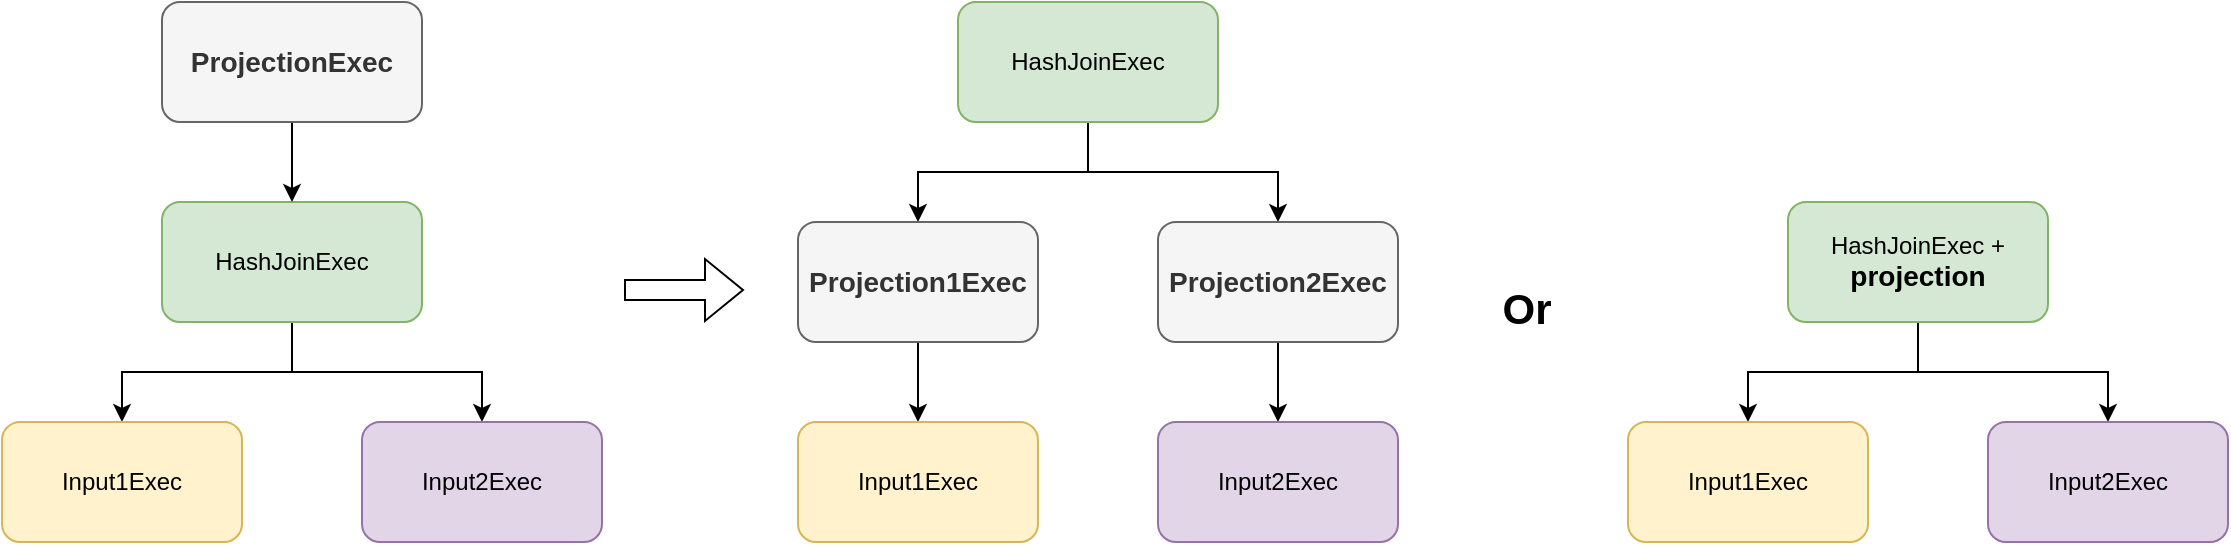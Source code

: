 <mxfile version="24.2.5" type="device">
  <diagram name="第 1 页" id="BPC7siN4uiEX5nLekAeH">
    <mxGraphModel dx="2074" dy="1196" grid="1" gridSize="10" guides="1" tooltips="1" connect="1" arrows="1" fold="1" page="1" pageScale="1" pageWidth="827" pageHeight="1169" math="0" shadow="0">
      <root>
        <mxCell id="0" />
        <mxCell id="1" parent="0" />
        <mxCell id="x13RwDf_00Q8kAw4IzcE-7" style="edgeStyle=orthogonalEdgeStyle;rounded=0;orthogonalLoop=1;jettySize=auto;html=1;entryX=0.5;entryY=0;entryDx=0;entryDy=0;" parent="1" source="x13RwDf_00Q8kAw4IzcE-1" target="x13RwDf_00Q8kAw4IzcE-4" edge="1">
          <mxGeometry relative="1" as="geometry" />
        </mxCell>
        <mxCell id="x13RwDf_00Q8kAw4IzcE-8" style="edgeStyle=orthogonalEdgeStyle;rounded=0;orthogonalLoop=1;jettySize=auto;html=1;" parent="1" source="x13RwDf_00Q8kAw4IzcE-1" target="x13RwDf_00Q8kAw4IzcE-5" edge="1">
          <mxGeometry relative="1" as="geometry" />
        </mxCell>
        <mxCell id="x13RwDf_00Q8kAw4IzcE-1" value="HashJoinExec" style="rounded=1;whiteSpace=wrap;html=1;fillColor=#d5e8d4;strokeColor=#82b366;" parent="1" vertex="1">
          <mxGeometry x="190" y="300" width="130" height="60" as="geometry" />
        </mxCell>
        <mxCell id="x13RwDf_00Q8kAw4IzcE-3" value="" style="edgeStyle=orthogonalEdgeStyle;rounded=0;orthogonalLoop=1;jettySize=auto;html=1;" parent="1" source="x13RwDf_00Q8kAw4IzcE-2" target="x13RwDf_00Q8kAw4IzcE-1" edge="1">
          <mxGeometry relative="1" as="geometry" />
        </mxCell>
        <mxCell id="x13RwDf_00Q8kAw4IzcE-2" value="&lt;b&gt;&lt;font style=&quot;font-size: 14px;&quot;&gt;ProjectionExec&lt;/font&gt;&lt;/b&gt;" style="rounded=1;whiteSpace=wrap;html=1;fillColor=#f5f5f5;strokeColor=#666666;fontColor=#333333;" parent="1" vertex="1">
          <mxGeometry x="190" y="200" width="130" height="60" as="geometry" />
        </mxCell>
        <mxCell id="x13RwDf_00Q8kAw4IzcE-4" value="Input1Exec" style="rounded=1;whiteSpace=wrap;html=1;fillColor=#fff2cc;strokeColor=#d6b656;" parent="1" vertex="1">
          <mxGeometry x="110" y="410" width="120" height="60" as="geometry" />
        </mxCell>
        <mxCell id="x13RwDf_00Q8kAw4IzcE-5" value="Input2Exec" style="rounded=1;whiteSpace=wrap;html=1;fillColor=#e1d5e7;strokeColor=#9673a6;" parent="1" vertex="1">
          <mxGeometry x="290" y="410" width="120" height="60" as="geometry" />
        </mxCell>
        <mxCell id="x13RwDf_00Q8kAw4IzcE-9" style="edgeStyle=orthogonalEdgeStyle;rounded=0;orthogonalLoop=1;jettySize=auto;html=1;entryX=0.5;entryY=0;entryDx=0;entryDy=0;" parent="1" source="x13RwDf_00Q8kAw4IzcE-11" target="x13RwDf_00Q8kAw4IzcE-14" edge="1">
          <mxGeometry relative="1" as="geometry" />
        </mxCell>
        <mxCell id="x13RwDf_00Q8kAw4IzcE-10" style="edgeStyle=orthogonalEdgeStyle;rounded=0;orthogonalLoop=1;jettySize=auto;html=1;" parent="1" source="x13RwDf_00Q8kAw4IzcE-11" target="x13RwDf_00Q8kAw4IzcE-15" edge="1">
          <mxGeometry relative="1" as="geometry" />
        </mxCell>
        <mxCell id="x13RwDf_00Q8kAw4IzcE-11" value="HashJoinExec" style="rounded=1;whiteSpace=wrap;html=1;fillColor=#d5e8d4;strokeColor=#82b366;" parent="1" vertex="1">
          <mxGeometry x="588" y="200" width="130" height="60" as="geometry" />
        </mxCell>
        <mxCell id="x13RwDf_00Q8kAw4IzcE-18" value="" style="edgeStyle=orthogonalEdgeStyle;rounded=0;orthogonalLoop=1;jettySize=auto;html=1;" parent="1" source="x13RwDf_00Q8kAw4IzcE-14" target="x13RwDf_00Q8kAw4IzcE-16" edge="1">
          <mxGeometry relative="1" as="geometry" />
        </mxCell>
        <mxCell id="x13RwDf_00Q8kAw4IzcE-14" value="&lt;b&gt;&lt;font style=&quot;font-size: 14px;&quot;&gt;Projection1Exec&lt;/font&gt;&lt;/b&gt;" style="rounded=1;whiteSpace=wrap;html=1;fillColor=#f5f5f5;strokeColor=#666666;fontColor=#333333;" parent="1" vertex="1">
          <mxGeometry x="508" y="310" width="120" height="60" as="geometry" />
        </mxCell>
        <mxCell id="x13RwDf_00Q8kAw4IzcE-19" value="" style="edgeStyle=orthogonalEdgeStyle;rounded=0;orthogonalLoop=1;jettySize=auto;html=1;" parent="1" source="x13RwDf_00Q8kAw4IzcE-15" target="x13RwDf_00Q8kAw4IzcE-17" edge="1">
          <mxGeometry relative="1" as="geometry" />
        </mxCell>
        <mxCell id="x13RwDf_00Q8kAw4IzcE-15" value="&lt;b&gt;&lt;font style=&quot;font-size: 14px;&quot;&gt;Projection2Exec&lt;/font&gt;&lt;/b&gt;" style="rounded=1;whiteSpace=wrap;html=1;fillColor=#f5f5f5;strokeColor=#666666;fontColor=#333333;" parent="1" vertex="1">
          <mxGeometry x="688" y="310" width="120" height="60" as="geometry" />
        </mxCell>
        <mxCell id="x13RwDf_00Q8kAw4IzcE-16" value="Input1Exec" style="rounded=1;whiteSpace=wrap;html=1;fillColor=#fff2cc;strokeColor=#d6b656;" parent="1" vertex="1">
          <mxGeometry x="508" y="410" width="120" height="60" as="geometry" />
        </mxCell>
        <mxCell id="x13RwDf_00Q8kAw4IzcE-17" value="Input2Exec" style="rounded=1;whiteSpace=wrap;html=1;fillColor=#e1d5e7;strokeColor=#9673a6;" parent="1" vertex="1">
          <mxGeometry x="688" y="410" width="120" height="60" as="geometry" />
        </mxCell>
        <mxCell id="x13RwDf_00Q8kAw4IzcE-20" value="" style="shape=flexArrow;endArrow=classic;html=1;rounded=0;" parent="1" edge="1">
          <mxGeometry width="50" height="50" relative="1" as="geometry">
            <mxPoint x="421" y="344" as="sourcePoint" />
            <mxPoint x="481" y="344" as="targetPoint" />
          </mxGeometry>
        </mxCell>
        <mxCell id="axOa-OGZ_ZH7VlSrhlP_-1" style="edgeStyle=orthogonalEdgeStyle;rounded=0;orthogonalLoop=1;jettySize=auto;html=1;entryX=0.5;entryY=0;entryDx=0;entryDy=0;" parent="1" source="axOa-OGZ_ZH7VlSrhlP_-3" target="axOa-OGZ_ZH7VlSrhlP_-6" edge="1">
          <mxGeometry relative="1" as="geometry" />
        </mxCell>
        <mxCell id="axOa-OGZ_ZH7VlSrhlP_-2" style="edgeStyle=orthogonalEdgeStyle;rounded=0;orthogonalLoop=1;jettySize=auto;html=1;" parent="1" source="axOa-OGZ_ZH7VlSrhlP_-3" target="axOa-OGZ_ZH7VlSrhlP_-7" edge="1">
          <mxGeometry relative="1" as="geometry" />
        </mxCell>
        <mxCell id="axOa-OGZ_ZH7VlSrhlP_-3" value="HashJoinExec + &lt;b&gt;&lt;font style=&quot;font-size: 14px;&quot;&gt;projection&lt;/font&gt;&lt;/b&gt;" style="rounded=1;whiteSpace=wrap;html=1;fillColor=#d5e8d4;strokeColor=#82b366;" parent="1" vertex="1">
          <mxGeometry x="1003" y="300" width="130" height="60" as="geometry" />
        </mxCell>
        <mxCell id="axOa-OGZ_ZH7VlSrhlP_-6" value="Input1Exec" style="rounded=1;whiteSpace=wrap;html=1;fillColor=#fff2cc;strokeColor=#d6b656;" parent="1" vertex="1">
          <mxGeometry x="923" y="410" width="120" height="60" as="geometry" />
        </mxCell>
        <mxCell id="axOa-OGZ_ZH7VlSrhlP_-7" value="Input2Exec" style="rounded=1;whiteSpace=wrap;html=1;fillColor=#e1d5e7;strokeColor=#9673a6;" parent="1" vertex="1">
          <mxGeometry x="1103" y="410" width="120" height="60" as="geometry" />
        </mxCell>
        <mxCell id="axOa-OGZ_ZH7VlSrhlP_-8" value="Or" style="text;html=1;align=center;verticalAlign=middle;resizable=0;points=[];autosize=1;strokeColor=none;fillColor=none;fontStyle=1;fontSize=21;" parent="1" vertex="1">
          <mxGeometry x="847" y="333" width="50" height="40" as="geometry" />
        </mxCell>
      </root>
    </mxGraphModel>
  </diagram>
</mxfile>
